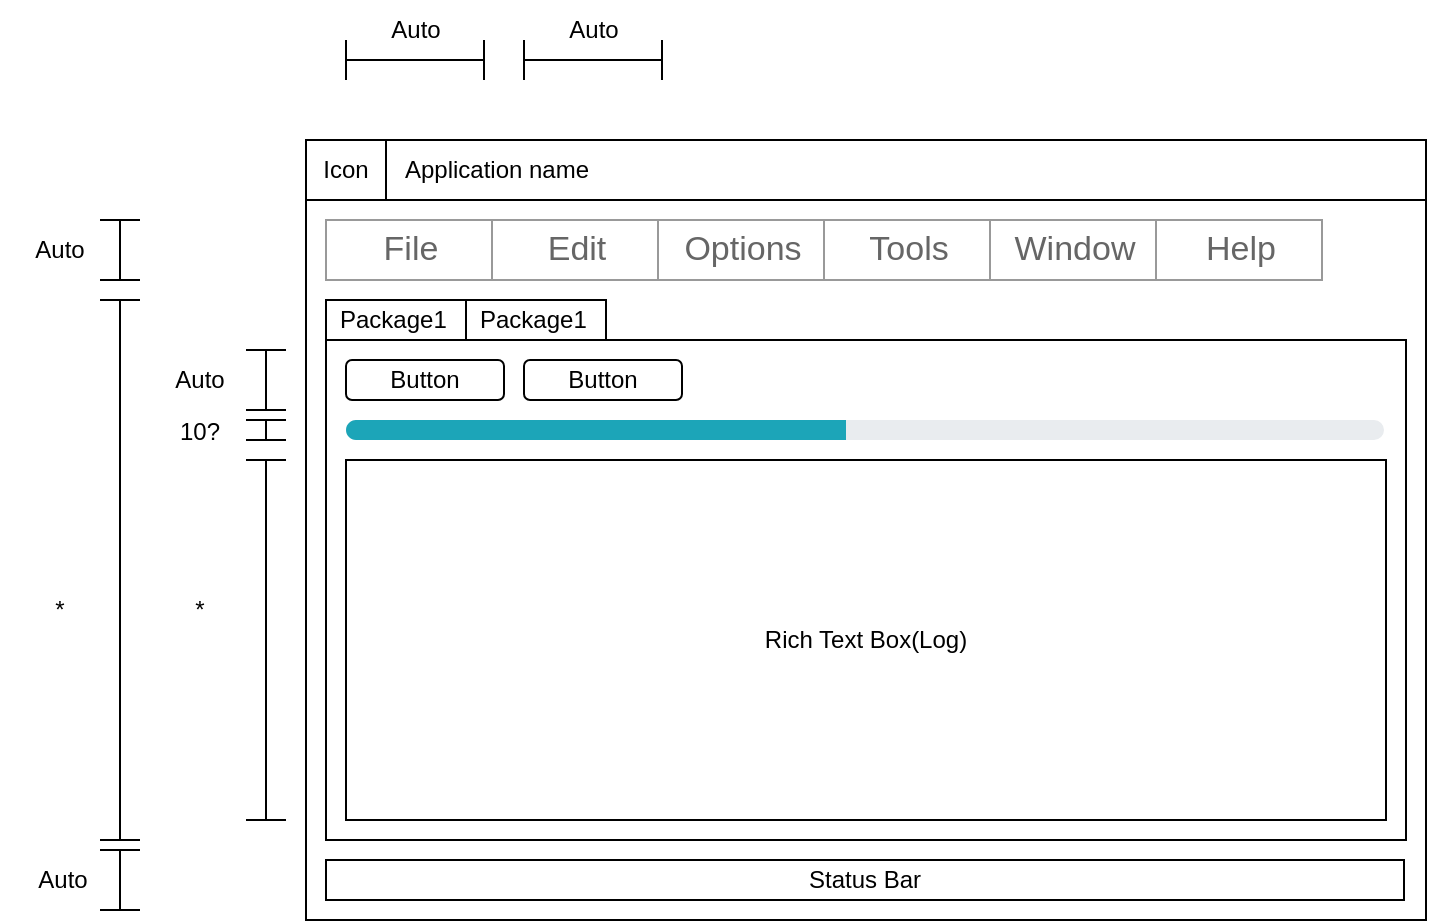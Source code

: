 <mxfile>
    <diagram id="dzH8AbBxTpVTIcs8sDzF" name="Page-1">
        <mxGraphModel dx="2366" dy="628" grid="1" gridSize="10" guides="1" tooltips="0" connect="1" arrows="1" fold="1" page="1" pageScale="1" pageWidth="1654" pageHeight="1169" math="0" shadow="0">
            <root>
                <mxCell id="0"/>
                <mxCell id="1" parent="0"/>
                <mxCell id="61" value="" style="rounded=0;whiteSpace=wrap;html=1;" parent="1" vertex="1">
                    <mxGeometry x="-1359" y="130" width="560" height="390" as="geometry"/>
                </mxCell>
                <mxCell id="62" value="" style="rounded=0;whiteSpace=wrap;html=1;" parent="1" vertex="1">
                    <mxGeometry x="-1359" y="130" width="560" height="30" as="geometry"/>
                </mxCell>
                <mxCell id="63" value="Application name" style="text;html=1;strokeColor=none;fillColor=none;align=center;verticalAlign=middle;whiteSpace=wrap;rounded=0;" parent="1" vertex="1">
                    <mxGeometry x="-1319" y="130" width="111" height="30" as="geometry"/>
                </mxCell>
                <mxCell id="64" value="Icon" style="rounded=0;whiteSpace=wrap;html=1;" parent="1" vertex="1">
                    <mxGeometry x="-1359" y="130" width="40" height="30" as="geometry"/>
                </mxCell>
                <mxCell id="67" value="" style="strokeWidth=1;shadow=0;dashed=0;align=center;html=1;shape=mxgraph.mockup.forms.rrect;rSize=0;strokeColor=#999999;" parent="1" vertex="1">
                    <mxGeometry x="-1349" y="170" width="498" height="30" as="geometry"/>
                </mxCell>
                <mxCell id="68" value="File" style="strokeColor=inherit;fillColor=inherit;gradientColor=inherit;strokeWidth=1;shadow=0;dashed=0;align=center;html=1;shape=mxgraph.mockup.forms.rrect;rSize=0;fontSize=17;fontColor=#666666;" parent="67" vertex="1">
                    <mxGeometry width="83" height="30" as="geometry"/>
                </mxCell>
                <mxCell id="69" value="Edit" style="strokeColor=inherit;fillColor=inherit;gradientColor=inherit;strokeWidth=1;shadow=0;dashed=0;align=center;html=1;shape=mxgraph.mockup.forms.rrect;rSize=0;fontSize=17;fontColor=#666666;" parent="67" vertex="1">
                    <mxGeometry x="83" width="83" height="30" as="geometry"/>
                </mxCell>
                <mxCell id="70" value="Options" style="strokeColor=inherit;fillColor=inherit;gradientColor=inherit;strokeWidth=1;shadow=0;dashed=0;align=center;html=1;shape=mxgraph.mockup.forms.rrect;rSize=0;fontSize=17;fontColor=#666666;" parent="67" vertex="1">
                    <mxGeometry x="166" width="83" height="30" as="geometry"/>
                </mxCell>
                <mxCell id="71" value="Tools" style="strokeColor=inherit;fillColor=inherit;gradientColor=inherit;strokeWidth=1;shadow=0;dashed=0;align=center;html=1;shape=mxgraph.mockup.forms.rrect;rSize=0;fontSize=17;fontColor=#666666;" parent="67" vertex="1">
                    <mxGeometry x="249" width="83" height="30" as="geometry"/>
                </mxCell>
                <mxCell id="72" value="Window" style="strokeColor=inherit;fillColor=inherit;gradientColor=inherit;strokeWidth=1;shadow=0;dashed=0;align=center;html=1;shape=mxgraph.mockup.forms.rrect;rSize=0;fontSize=17;fontColor=#666666;" parent="67" vertex="1">
                    <mxGeometry x="332" width="83" height="30" as="geometry"/>
                </mxCell>
                <mxCell id="73" value="Help" style="strokeColor=inherit;fillColor=inherit;gradientColor=inherit;strokeWidth=1;shadow=0;dashed=0;align=center;html=1;shape=mxgraph.mockup.forms.rrect;rSize=0;fontSize=17;fontColor=#666666;" parent="67" vertex="1">
                    <mxGeometry x="415" width="83" height="30" as="geometry"/>
                </mxCell>
                <mxCell id="74" value="" style="shape=crossbar;whiteSpace=wrap;html=1;rounded=1;direction=south;" parent="1" vertex="1">
                    <mxGeometry x="-1462" y="170" width="20" height="30" as="geometry"/>
                </mxCell>
                <mxCell id="75" value="Auto" style="text;html=1;strokeColor=none;fillColor=none;align=center;verticalAlign=middle;whiteSpace=wrap;rounded=0;" parent="1" vertex="1">
                    <mxGeometry x="-1512" y="170" width="60" height="30" as="geometry"/>
                </mxCell>
                <mxCell id="76" value="Package1" style="shape=folder;xSize=90;align=left;spacingLeft=10;align=left;verticalAlign=top;spacingLeft=5;spacingTop=-4;tabWidth=70;tabHeight=20;tabPosition=left;html=1;recursiveResize=0;" parent="1" vertex="1">
                    <mxGeometry x="-1279" y="210" width="470" height="270" as="geometry"/>
                </mxCell>
                <mxCell id="77" value="Package1" style="shape=folder;xSize=90;align=left;spacingLeft=10;align=left;verticalAlign=top;spacingLeft=5;spacingTop=-4;tabWidth=70;tabHeight=20;tabPosition=left;html=1;recursiveResize=0;" parent="1" vertex="1">
                    <mxGeometry x="-1349" y="210" width="540" height="270" as="geometry"/>
                </mxCell>
                <mxCell id="78" value="Rich Text Box(Log)" style="rounded=0;whiteSpace=wrap;html=1;align=center;" parent="1" vertex="1">
                    <mxGeometry x="-1339" y="290" width="520" height="180" as="geometry"/>
                </mxCell>
                <mxCell id="79" value="" style="shape=crossbar;whiteSpace=wrap;html=1;rounded=1;direction=south;" parent="1" vertex="1">
                    <mxGeometry x="-1462" y="210" width="20" height="270" as="geometry"/>
                </mxCell>
                <mxCell id="80" value="*" style="text;html=1;strokeColor=none;fillColor=none;align=center;verticalAlign=middle;whiteSpace=wrap;rounded=0;" parent="1" vertex="1">
                    <mxGeometry x="-1512" y="350" width="60" height="30" as="geometry"/>
                </mxCell>
                <mxCell id="81" value="Button" style="rounded=1;whiteSpace=wrap;html=1;" parent="1" vertex="1">
                    <mxGeometry x="-1339" y="240" width="79" height="20" as="geometry"/>
                </mxCell>
                <mxCell id="82" value="Button" style="rounded=1;whiteSpace=wrap;html=1;" parent="1" vertex="1">
                    <mxGeometry x="-1250" y="240" width="79" height="20" as="geometry"/>
                </mxCell>
                <mxCell id="83" value="Status Bar" style="rounded=0;whiteSpace=wrap;html=1;" parent="1" vertex="1">
                    <mxGeometry x="-1349" y="490" width="539" height="20" as="geometry"/>
                </mxCell>
                <mxCell id="84" value="" style="html=1;shadow=0;dashed=0;shape=mxgraph.bootstrap.rrect;rSize=5;fillColor=#E9ECEF;strokeColor=none;" parent="1" vertex="1">
                    <mxGeometry x="-1339" y="270" width="519" height="10" as="geometry"/>
                </mxCell>
                <mxCell id="85" value="" style="html=1;shadow=0;dashed=0;shape=mxgraph.bootstrap.leftButton;rSize=5;fillColor=#1CA5B8;strokeColor=none;resizeHeight=1;" parent="84" vertex="1">
                    <mxGeometry width="250" height="10" relative="1" as="geometry"/>
                </mxCell>
                <mxCell id="86" value="Auto" style="text;html=1;strokeColor=none;fillColor=none;align=center;verticalAlign=middle;whiteSpace=wrap;rounded=0;" parent="1" vertex="1">
                    <mxGeometry x="-1442" y="235" width="60" height="30" as="geometry"/>
                </mxCell>
                <mxCell id="87" value="" style="shape=crossbar;whiteSpace=wrap;html=1;rounded=1;direction=south;" parent="1" vertex="1">
                    <mxGeometry x="-1389" y="235" width="20" height="30" as="geometry"/>
                </mxCell>
                <mxCell id="88" value="" style="shape=crossbar;whiteSpace=wrap;html=1;rounded=1;direction=south;" parent="1" vertex="1">
                    <mxGeometry x="-1462" y="485" width="20" height="30" as="geometry"/>
                </mxCell>
                <mxCell id="89" value="Auto" style="text;html=1;strokeColor=none;fillColor=none;align=center;verticalAlign=middle;whiteSpace=wrap;rounded=0;" parent="1" vertex="1">
                    <mxGeometry x="-1511" y="485" width="61" height="30" as="geometry"/>
                </mxCell>
                <mxCell id="90" value="10?" style="text;html=1;strokeColor=none;fillColor=none;align=center;verticalAlign=middle;whiteSpace=wrap;rounded=0;" parent="1" vertex="1">
                    <mxGeometry x="-1442" y="261" width="60" height="30" as="geometry"/>
                </mxCell>
                <mxCell id="91" value="" style="shape=crossbar;whiteSpace=wrap;html=1;rounded=1;direction=south;" parent="1" vertex="1">
                    <mxGeometry x="-1389" y="270" width="20" height="10" as="geometry"/>
                </mxCell>
                <mxCell id="93" value="*" style="text;html=1;strokeColor=none;fillColor=none;align=center;verticalAlign=middle;whiteSpace=wrap;rounded=0;" parent="1" vertex="1">
                    <mxGeometry x="-1442" y="350" width="60" height="30" as="geometry"/>
                </mxCell>
                <mxCell id="94" value="" style="shape=crossbar;whiteSpace=wrap;html=1;rounded=1;direction=south;" parent="1" vertex="1">
                    <mxGeometry x="-1389" y="290" width="20" height="180" as="geometry"/>
                </mxCell>
                <mxCell id="95" value="" style="shape=crossbar;whiteSpace=wrap;html=1;rounded=1;" parent="1" vertex="1">
                    <mxGeometry x="-1339" y="80" width="69" height="20" as="geometry"/>
                </mxCell>
                <mxCell id="96" value="Auto" style="text;html=1;strokeColor=none;fillColor=none;align=center;verticalAlign=middle;whiteSpace=wrap;rounded=0;" parent="1" vertex="1">
                    <mxGeometry x="-1334.5" y="60" width="60" height="30" as="geometry"/>
                </mxCell>
                <mxCell id="97" value="" style="shape=crossbar;whiteSpace=wrap;html=1;rounded=1;" parent="1" vertex="1">
                    <mxGeometry x="-1250" y="80" width="69" height="20" as="geometry"/>
                </mxCell>
                <mxCell id="98" value="Auto" style="text;html=1;strokeColor=none;fillColor=none;align=center;verticalAlign=middle;whiteSpace=wrap;rounded=0;" parent="1" vertex="1">
                    <mxGeometry x="-1245.5" y="60" width="60" height="30" as="geometry"/>
                </mxCell>
            </root>
        </mxGraphModel>
    </diagram>
</mxfile>